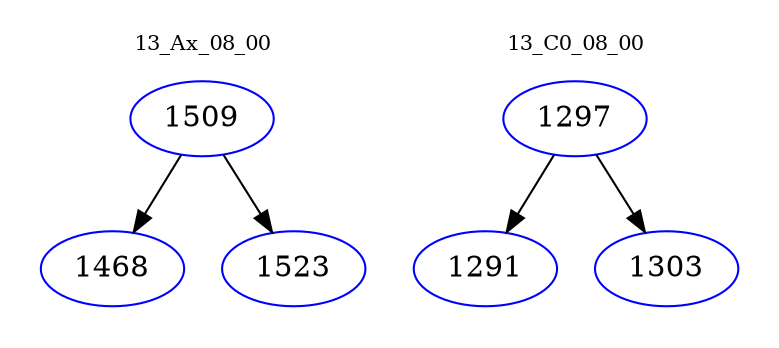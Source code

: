 digraph{
subgraph cluster_0 {
color = white
label = "13_Ax_08_00";
fontsize=10;
T0_1509 [label="1509", color="blue"]
T0_1509 -> T0_1468 [color="black"]
T0_1468 [label="1468", color="blue"]
T0_1509 -> T0_1523 [color="black"]
T0_1523 [label="1523", color="blue"]
}
subgraph cluster_1 {
color = white
label = "13_C0_08_00";
fontsize=10;
T1_1297 [label="1297", color="blue"]
T1_1297 -> T1_1291 [color="black"]
T1_1291 [label="1291", color="blue"]
T1_1297 -> T1_1303 [color="black"]
T1_1303 [label="1303", color="blue"]
}
}
